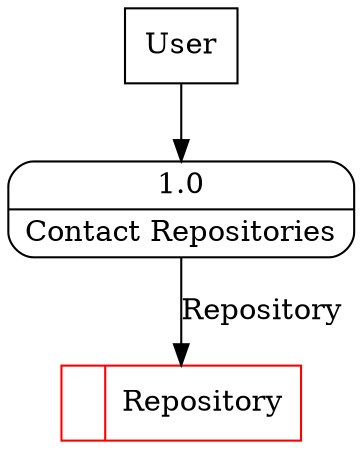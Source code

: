 digraph dfd2{ 
node[shape=record]
200 [label="<f0>  |<f1> Repository " color=red];
201 [label="User" shape=box];
202 [label="{<f0> 1.0|<f1> Contact Repositories }" shape=Mrecord];
201 -> 202
202 -> 200 [label="Repository"]
}
